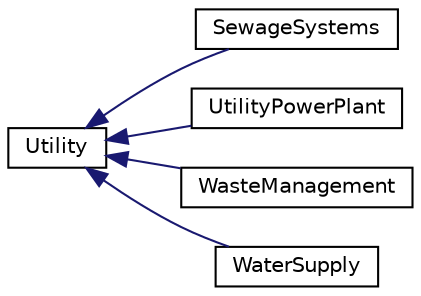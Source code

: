 digraph "Graphical Class Hierarchy"
{
 // LATEX_PDF_SIZE
  edge [fontname="Helvetica",fontsize="10",labelfontname="Helvetica",labelfontsize="10"];
  node [fontname="Helvetica",fontsize="10",shape=record];
  rankdir="LR";
  Node0 [label="Utility",height=0.2,width=0.4,color="black", fillcolor="white", style="filled",URL="$classUtility.html",tooltip=" "];
  Node0 -> Node1 [dir="back",color="midnightblue",fontsize="10",style="solid",fontname="Helvetica"];
  Node1 [label="SewageSystems",height=0.2,width=0.4,color="black", fillcolor="white", style="filled",URL="$classSewageSystems.html",tooltip=" "];
  Node0 -> Node2 [dir="back",color="midnightblue",fontsize="10",style="solid",fontname="Helvetica"];
  Node2 [label="UtilityPowerPlant",height=0.2,width=0.4,color="black", fillcolor="white", style="filled",URL="$classUtilityPowerPlant.html",tooltip=" "];
  Node0 -> Node3 [dir="back",color="midnightblue",fontsize="10",style="solid",fontname="Helvetica"];
  Node3 [label="WasteManagement",height=0.2,width=0.4,color="black", fillcolor="white", style="filled",URL="$classWasteManagement.html",tooltip=" "];
  Node0 -> Node4 [dir="back",color="midnightblue",fontsize="10",style="solid",fontname="Helvetica"];
  Node4 [label="WaterSupply",height=0.2,width=0.4,color="black", fillcolor="white", style="filled",URL="$classWaterSupply.html",tooltip=" "];
}
